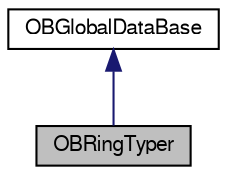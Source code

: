 digraph G
{
  edge [fontname="FreeSans",fontsize="10",labelfontname="FreeSans",labelfontsize="10"];
  node [fontname="FreeSans",fontsize="10",shape=record];
  Node1 [label="OBRingTyper",height=0.2,width=0.4,color="black", fillcolor="grey75", style="filled" fontcolor="black"];
  Node2 -> Node1 [dir=back,color="midnightblue",fontsize="10",style="solid",fontname="FreeSans"];
  Node2 [label="OBGlobalDataBase",height=0.2,width=0.4,color="black", fillcolor="white", style="filled",URL="$classOpenBabel_1_1OBGlobalDataBase.shtml",tooltip="Base data table class, handles reading data files."];
}
